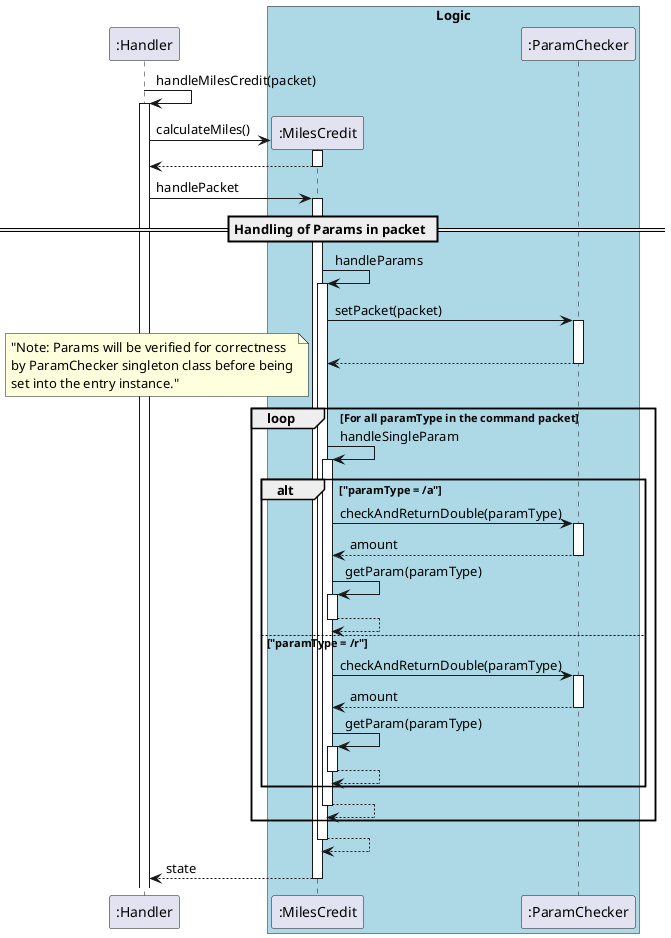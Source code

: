 @startuml
autoactivate on

":Handler" ->":Handler": handleMilesCredit(packet)
    create ":MilesCredit"
   ":Handler"-> ":MilesCredit" : calculateMiles()
    return

   ":Handler"-> ":MilesCredit" : handlePacket

        == Handling of Params in packet ==
        ":MilesCredit" -> ":MilesCredit" : handleParams
            ":MilesCredit" -> ":ParamChecker" : setPacket(packet)
            return
            loop For all paramType in the command packet
                note left: "Note: Params will be verified for correctness\nby ParamChecker singleton class before being\nset into the entry instance."
                ":MilesCredit" -> ":MilesCredit" : handleSingleParam
                    alt "paramType = /a"
                        ":MilesCredit" ->":ParamChecker": checkAndReturnDouble(paramType)
                        return amount
                        ":MilesCredit" -> ":MilesCredit" : getParam(paramType)
                        return
                    else "paramType = /r"
                        ":MilesCredit" ->":ParamChecker": checkAndReturnDouble(paramType)
                        return amount
                        ":MilesCredit" -> ":MilesCredit" : getParam(paramType)
                        return
                    end
                return
            end
        return

return state


box "Logic" #LightBlue
participant ":MilesCredit"
participant ":ParamChecker"
endBox
@enduml